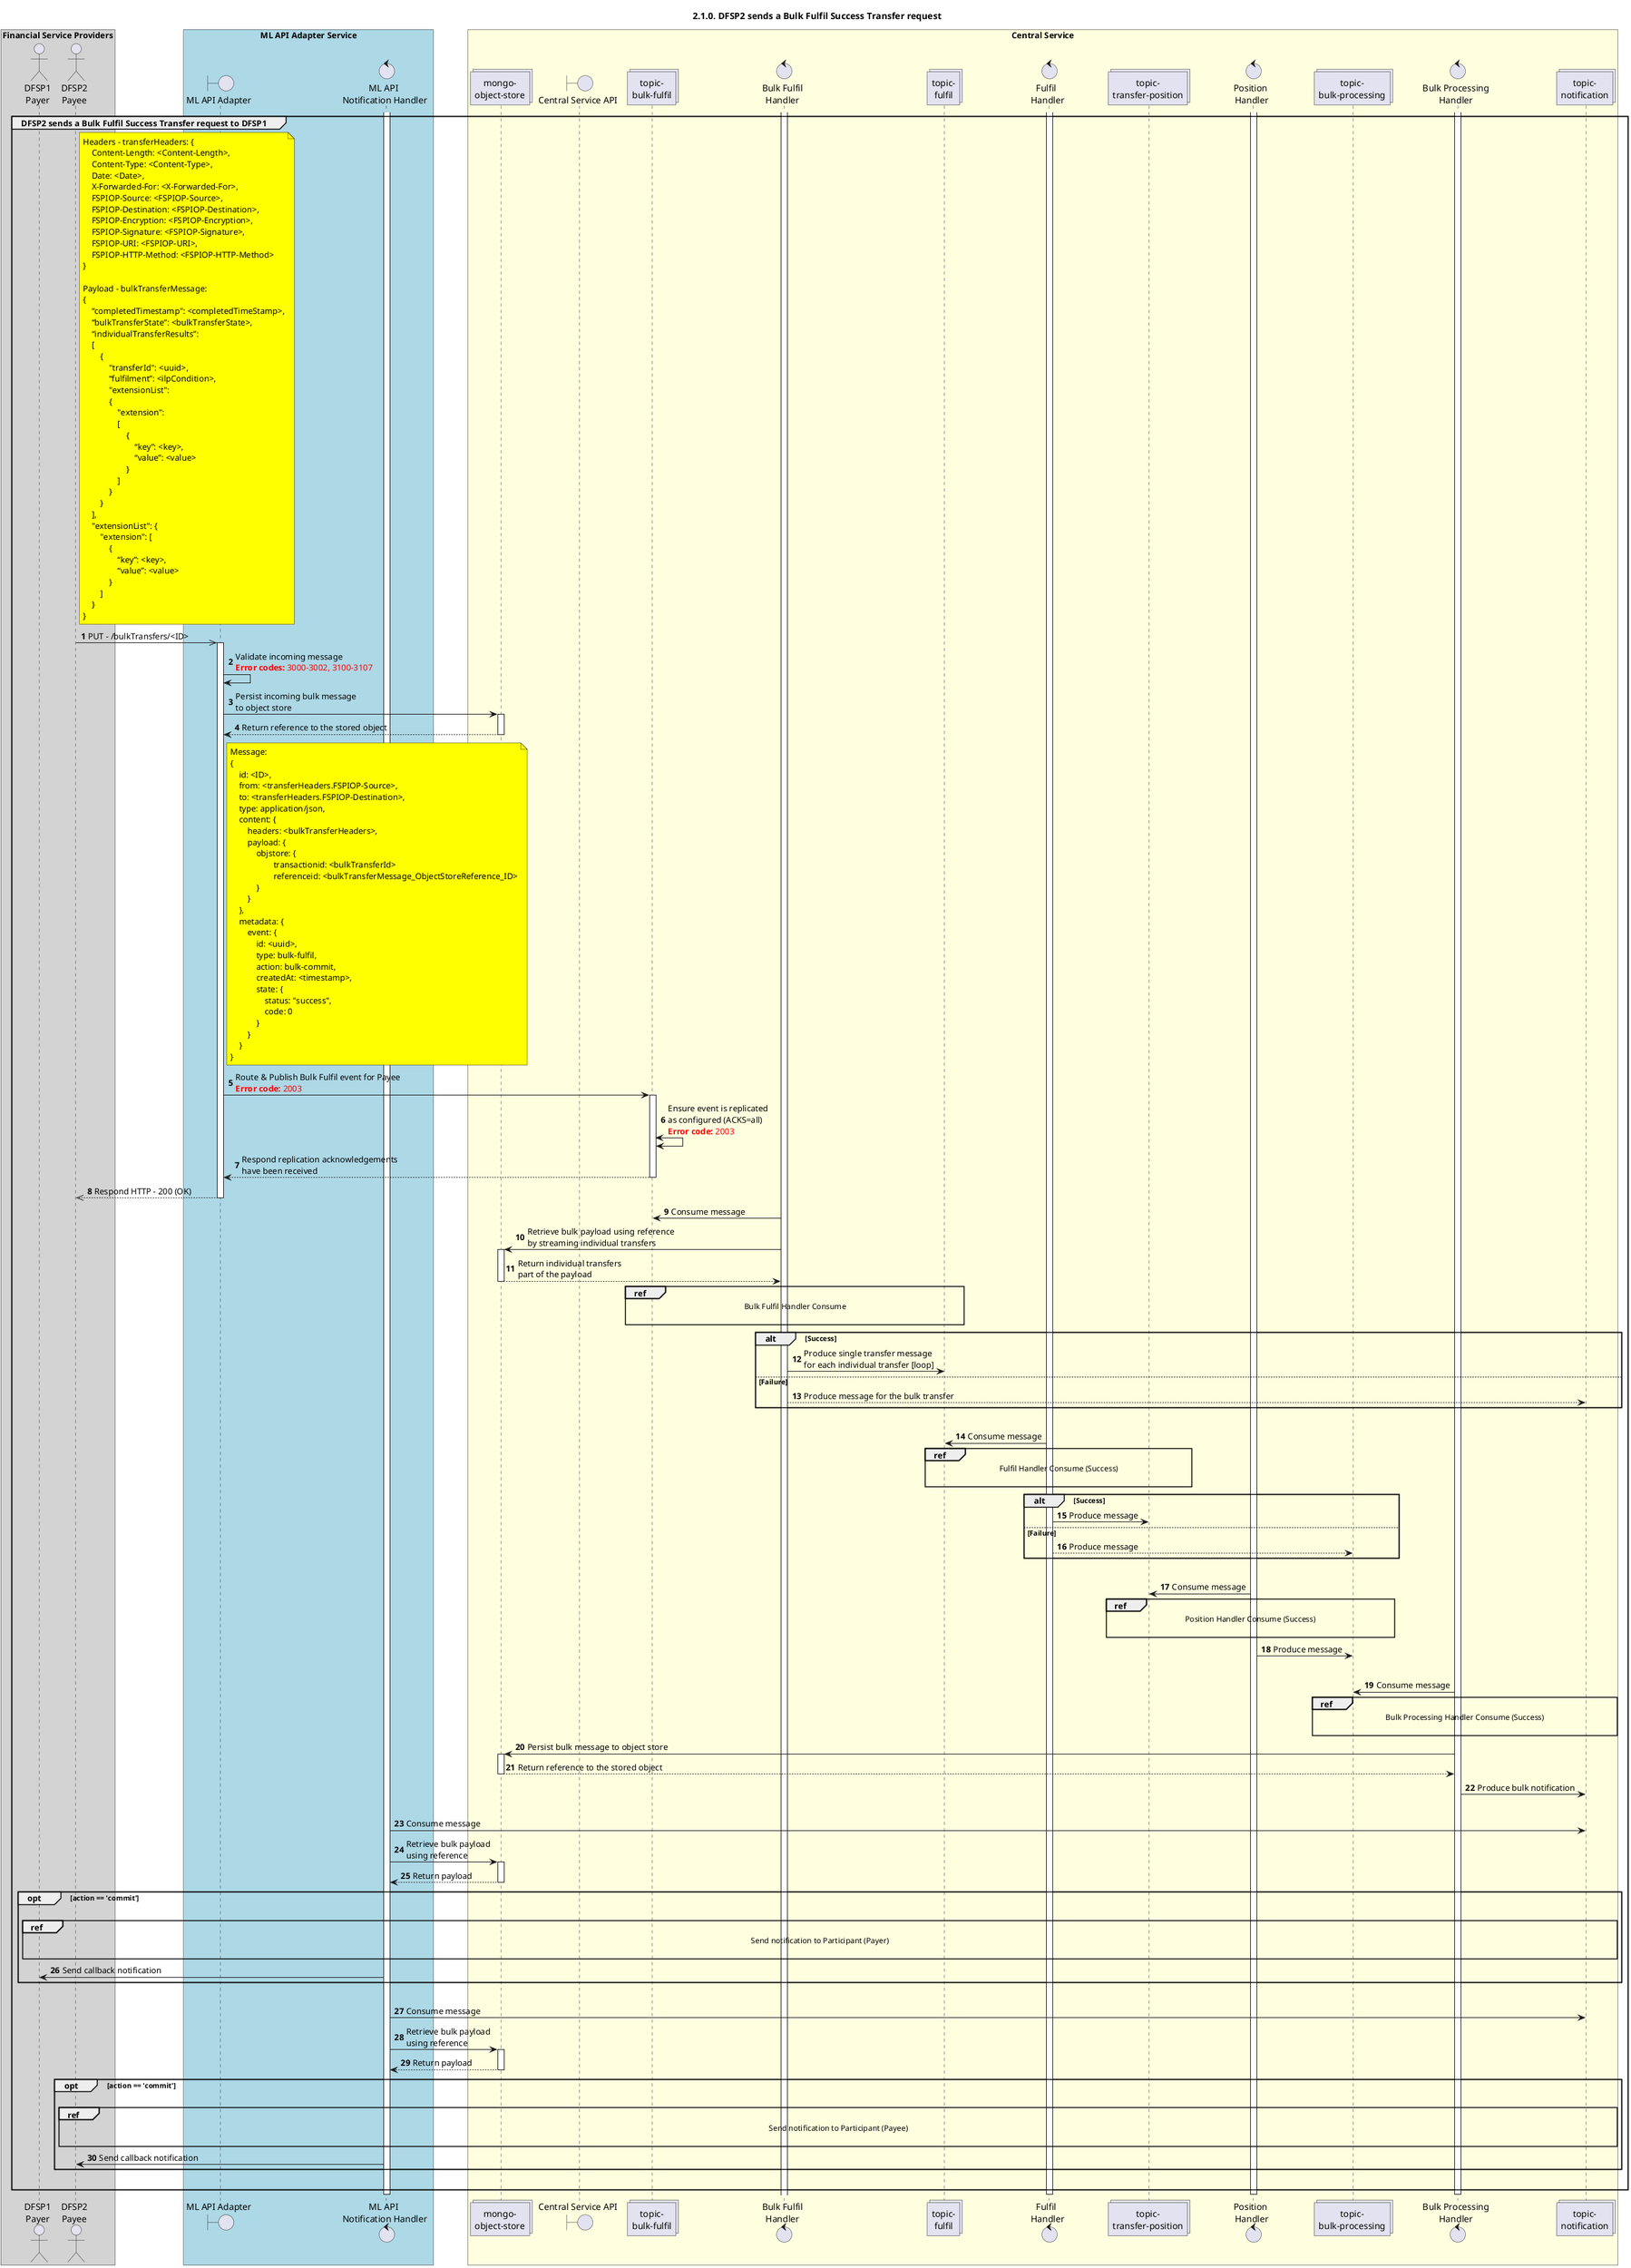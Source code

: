 /'*****
 License
 --------------
 Copyright © 2017 Bill & Melinda Gates Foundation
 The Mojaloop files are made available by the Bill & Melinda Gates Foundation under the Apache License, Version 2.0 (the "License") and you may not use these files except in compliance with the License. You may obtain a copy of the License at
 http://www.apache.org/licenses/LICENSE-2.0
 Unless required by applicable law or agreed to in writing, the Mojaloop files are distributed on an "AS IS" BASIS, WITHOUT WARRANTIES OR CONDITIONS OF ANY KIND, either express or implied. See the License for the specific language governing permissions and limitations under the License.
 Contributors
 --------------
 This is the official list of the Mojaloop project contributors for this file.
 Names of the original copyright holders (individuals or organizations)
 should be listed with a '*' in the first column. People who have
 contributed from an organization can be listed under the organization
 that actually holds the copyright for their contributions (see the
 Gates Foundation organization for an example). Those individuals should have
 their names indented and be marked with a '-'. Email address can be added
 optionally within square brackets <email>.
 * Gates Foundation
 - Name Surname <name.surname@gatesfoundation.com>

 * Georgi Georgiev <georgi.georgiev@modusbox.com>
 --------------
 ******'/

@startuml
' declate title
title 2.1.0. DFSP2 sends a Bulk Fulfil Success Transfer request

autonumber

' Actor Keys:
'   boundary - APIs/Interfaces, etc
'   collections - Kafka Topics
'   control - Kafka Consumers
'   entity - Database Access Objects
'   database - Database Persistance Store

' declare actors
actor "DFSP1\nPayer" as DFSP1
actor "DFSP2\nPayee" as DFSP2
boundary "ML API Adapter" as MLAPI
control "ML API \nNotification Handler" as NOTIFY_HANDLER
collections "mongo-\nobject-store" as OBJECT_STORE
boundary "Central Service API" as CSAPI
collections "topic-\nbulk-fulfil" as TOPIC_BULK_FULFIL
control "Bulk Fulfil\nHandler" as BULK_FULFIL_HANDLER
collections "topic-\nfulfil" as TOPIC_FULFIL
control "Fulfil \nHandler" as FULF_HANDLER
collections "topic-\ntransfer-position" as TOPIC_TRANSFER_POSITION
control "Position \nHandler" as POS_HANDLER
collections "topic-\nbulk-processing" as TOPIC_BULK_PROCESSING
control "Bulk Processing\nHandler" as BULK_PROC_HANDLER
collections "topic-\nnotification" as TOPIC_NOTIFICATIONS

box "Financial Service Providers" #lightGray
	participant DFSP1
	participant DFSP2
end box

box "ML API Adapter Service" #LightBlue
	participant MLAPI
	participant NOTIFY_HANDLER
end box

box "Central Service" #LightYellow
    participant OBJECT_STORE
    participant CSAPI
    participant TOPIC_BULK_FULFIL
    participant BULK_FULFIL_HANDLER
	participant TOPIC_FULFIL
    participant FULF_HANDLER
    participant TOPIC_TRANSFER_POSITION
    participant POS_HANDLER
    participant TOPIC_BULK_PROCESSING
    participant BULK_PROC_HANDLER
    participant TOPIC_NOTIFICATIONS
end box

' start flow
activate NOTIFY_HANDLER
activate BULK_FULFIL_HANDLER
activate FULF_HANDLER
activate POS_HANDLER
activate BULK_PROC_HANDLER
group DFSP2 sends a Bulk Fulfil Success Transfer request to DFSP1
    note right of DFSP2 #yellow
        Headers - transferHeaders: {
            Content-Length: <Content-Length>,
            Content-Type: <Content-Type>,
            Date: <Date>,
            X-Forwarded-For: <X-Forwarded-For>,
            FSPIOP-Source: <FSPIOP-Source>,
            FSPIOP-Destination: <FSPIOP-Destination>,
            FSPIOP-Encryption: <FSPIOP-Encryption>,
            FSPIOP-Signature: <FSPIOP-Signature>,
            FSPIOP-URI: <FSPIOP-URI>,
            FSPIOP-HTTP-Method: <FSPIOP-HTTP-Method>
        }

        Payload - bulkTransferMessage:
        {
            “completedTimestamp": <completedTimeStamp>,
            “bulkTransferState”: <bulkTransferState>,
            “individualTransferResults”: 
            [
                {
                    "transferId": <uuid>, 
                    “fulfilment”: <ilpCondition>,
                    "extensionList":
                    {
                        "extension":
                        [ 
                            { 
                                “key”: <key>, 
                                “value”: <value> 
                            }
                        ]
                    }
                }
            ],
            "extensionList": {
                "extension": [
                    {
                        “key”: <key>, 
                        “value”: <value> 
                    }
                ]
            }
        }
    end note
    DFSP2 ->> MLAPI: PUT - /bulkTransfers/<ID>
    activate MLAPI
    MLAPI -> MLAPI: Validate incoming message\n<color #FF0000><b>Error codes:</b> 3000-3002, 3100-3107</color>
    MLAPI -> OBJECT_STORE: Persist incoming bulk message\nto object store
    activate OBJECT_STORE
    OBJECT_STORE --> MLAPI: Return reference to the stored object
    deactivate OBJECT_STORE
    note right of MLAPI #yellow
        Message:
        {
            id: <ID>,
            from: <transferHeaders.FSPIOP-Source>,
            to: <transferHeaders.FSPIOP-Destination>,
            type: application/json,
            content: {
                headers: <bulkTransferHeaders>,
                payload: {
                    objstore: {
                            transactionid: <bulkTransferId>
                            referenceid: <bulkTransferMessage_ObjectStoreReference_ID>
                    }
                }
            },
            metadata: {
                event: {
                    id: <uuid>,
                    type: bulk-fulfil,
                    action: bulk-commit,
                    createdAt: <timestamp>,
                    state: {
                        status: "success",
                        code: 0
                    }
                }
            }
        }
    end note
    MLAPI -> TOPIC_BULK_FULFIL: Route & Publish Bulk Fulfil event for Payee\n<color #FF0000><b>Error code:</b> 2003</color>
    activate TOPIC_BULK_FULFIL
    TOPIC_BULK_FULFIL <-> TOPIC_BULK_FULFIL: Ensure event is replicated \nas configured (ACKS=all)\n<color #FF0000><b>Error code:</b> 2003</color>
    TOPIC_BULK_FULFIL --> MLAPI: Respond replication acknowledgements \nhave been received
    deactivate TOPIC_BULK_FULFIL
    MLAPI -->> DFSP2: Respond HTTP - 200 (OK)
    deactivate MLAPI
    TOPIC_BULK_FULFIL <- BULK_FULFIL_HANDLER: Consume message
    BULK_FULFIL_HANDLER -> OBJECT_STORE: Retrieve bulk payload using reference\nby streaming individual transfers
    activate OBJECT_STORE
    OBJECT_STORE --> BULK_FULFIL_HANDLER: Return individual transfers\npart of the payload
    deactivate OBJECT_STORE
    ref over TOPIC_BULK_FULFIL, TOPIC_FULFIL: Bulk Fulfil Handler Consume\n
    alt Success
        BULK_FULFIL_HANDLER -> TOPIC_FULFIL: Produce single transfer message\nfor each individual transfer [loop]
    else Failure
        BULK_FULFIL_HANDLER --> TOPIC_NOTIFICATIONS: Produce message for the bulk transfer
    end
    |||
    TOPIC_FULFIL <- FULF_HANDLER: Consume message
    ref over TOPIC_FULFIL, TOPIC_TRANSFER_POSITION: Fulfil Handler Consume (Success)\n
    alt Success
        FULF_HANDLER -> TOPIC_TRANSFER_POSITION: Produce message
    else Failure
        FULF_HANDLER --> TOPIC_BULK_PROCESSING: Produce message
    end
    |||
    TOPIC_TRANSFER_POSITION <- POS_HANDLER: Consume message
    ref over TOPIC_TRANSFER_POSITION, TOPIC_BULK_PROCESSING: Position Handler Consume (Success)\n
    POS_HANDLER -> TOPIC_BULK_PROCESSING: Produce message
    |||
    TOPIC_BULK_PROCESSING <- BULK_PROC_HANDLER: Consume message
    ref over TOPIC_BULK_PROCESSING, TOPIC_NOTIFICATIONS: Bulk Processing Handler Consume (Success)\n
    BULK_PROC_HANDLER -> OBJECT_STORE: Persist bulk message to object store
    activate OBJECT_STORE
    OBJECT_STORE --> BULK_PROC_HANDLER: Return reference to the stored object
    deactivate OBJECT_STORE
    BULK_PROC_HANDLER -> TOPIC_NOTIFICATIONS: Produce bulk notification
    |||
    TOPIC_NOTIFICATIONS <- NOTIFY_HANDLER: Consume message
    NOTIFY_HANDLER -> OBJECT_STORE: Retrieve bulk payload\nusing reference
    activate OBJECT_STORE
    OBJECT_STORE --> NOTIFY_HANDLER: Return payload
    deactivate OBJECT_STORE
    opt action == 'commit'
        |||
        ref over DFSP1, TOPIC_NOTIFICATIONS: Send notification to Participant (Payer)\n
        NOTIFY_HANDLER -> DFSP1: Send callback notification
    end
    |||
    TOPIC_NOTIFICATIONS <- NOTIFY_HANDLER: Consume message
    NOTIFY_HANDLER -> OBJECT_STORE: Retrieve bulk payload\nusing reference
    activate OBJECT_STORE
    OBJECT_STORE --> NOTIFY_HANDLER: Return payload
    deactivate OBJECT_STORE
    opt action == 'commit'
        |||
        ref over DFSP2, TOPIC_NOTIFICATIONS: Send notification to Participant (Payee)\n
        NOTIFY_HANDLER -> DFSP2: Send callback notification
    end
    |||
end
deactivate POS_HANDLER
activate BULK_FULFIL_HANDLER
deactivate FULF_HANDLER
deactivate BULK_PROC_HANDLER
deactivate NOTIFY_HANDLER
@enduml
